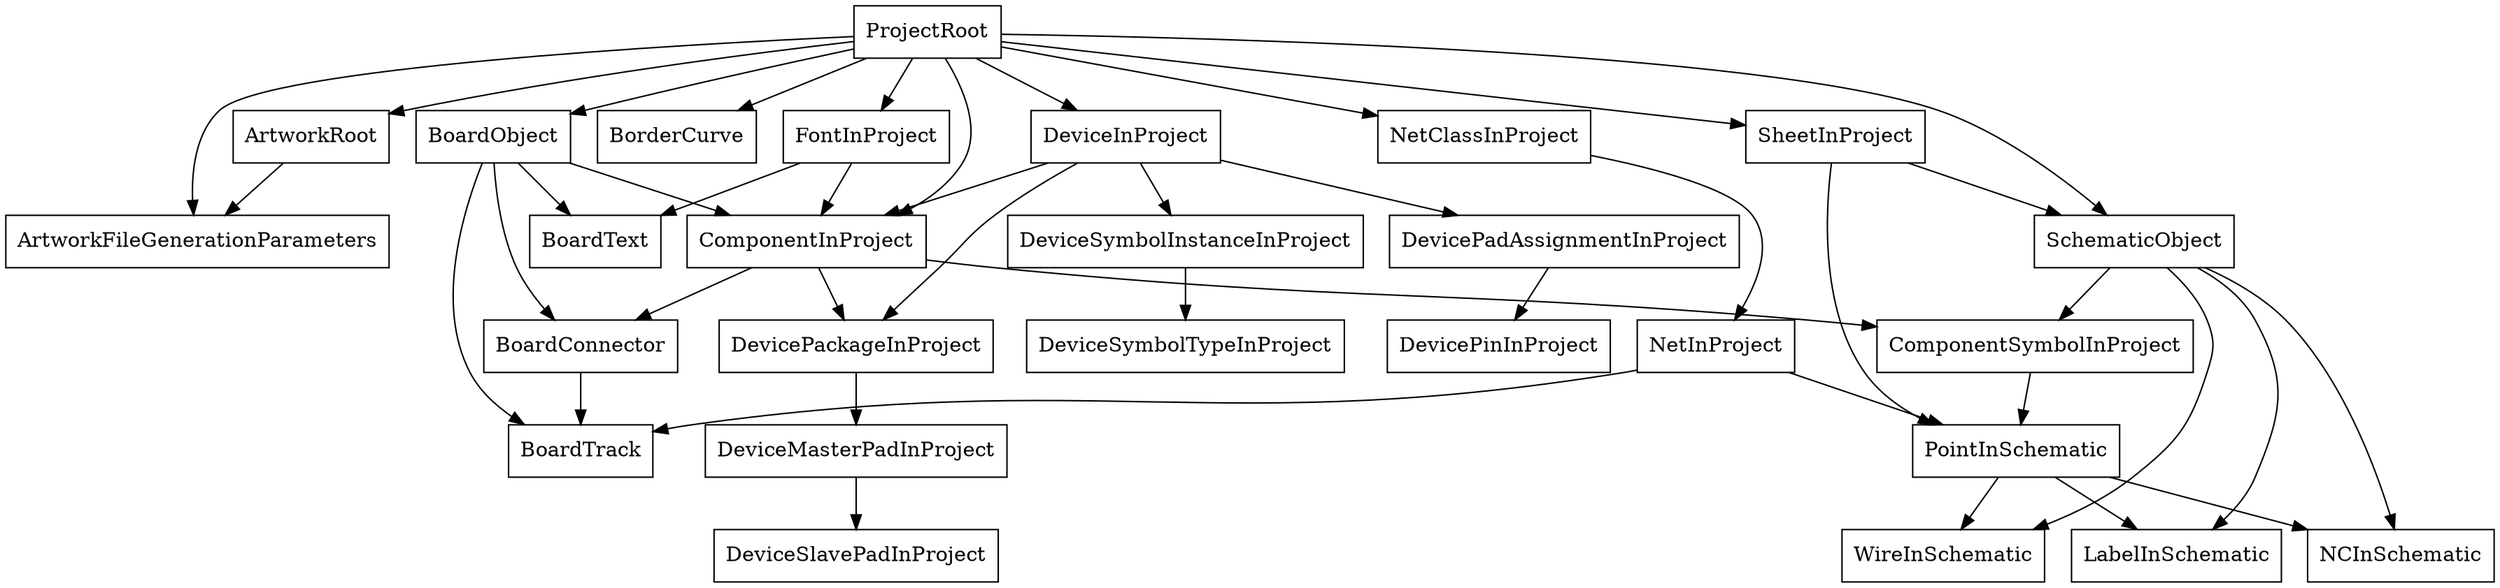 digraph G {
  "ProjectRoot" [shape=rectangle] ;
  "ProjectRoot" -> "ArtworkFileGenerationParameters" ;
  "ProjectRoot" -> "ArtworkRoot" ;
  "ProjectRoot" -> "BoardObject" ;
  "ProjectRoot" -> "BorderCurve" ;
  "ProjectRoot" -> "ComponentInProject" ;
  "ProjectRoot" -> "DeviceInProject" ;
  "ProjectRoot" -> "FontInProject" ;
  "ProjectRoot" -> "NetClassInProject" ;
  "ProjectRoot" -> "SheetInProject" ;
  "ProjectRoot" -> "SchematicObject" ;
  "ArtworkFileGenerationParameters" [shape=rectangle] ;
  "ArtworkRoot" [shape=rectangle] ;
  "ArtworkRoot" -> "ArtworkFileGenerationParameters" ;
  "BoardObject" [shape=rectangle] ;
  "BoardObject" -> "ComponentInProject" ;
  "BoardObject" -> "BoardTrack" ;
  "BoardObject" -> "BoardText" ;
  "BoardObject" -> "BoardConnector" ;
  "BorderCurve" [shape=rectangle] ;
  "ComponentInProject" [shape=rectangle] ;
  "ComponentInProject" -> "DevicePackageInProject" ;
  "ComponentInProject" -> "BoardConnector" ;
  "ComponentInProject" -> "ComponentSymbolInProject" ;
  "DeviceInProject" [shape=rectangle] ;
  "DeviceInProject" -> "ComponentInProject" ;
  "DeviceInProject" -> "DevicePackageInProject" ;
  "DeviceInProject" -> "DevicePadAssignmentInProject" ;
  "DeviceInProject" -> "DeviceSymbolInstanceInProject" ;
  "FontInProject" [shape=rectangle] ;
  "FontInProject" -> "ComponentInProject" ;
  "FontInProject" -> "BoardText" ;
  "NetClassInProject" [shape=rectangle] ;
  "NetClassInProject" -> "NetInProject" ;
  "SheetInProject" [shape=rectangle] ;
  "SheetInProject" -> "SchematicObject" ;
  "SheetInProject" -> "PointInSchematic" ;
  "SchematicObject" [shape=rectangle] ;
  "SchematicObject" -> "LabelInSchematic" ;
  "SchematicObject" -> "NCInSchematic" ;
  "SchematicObject" -> "WireInSchematic" ;
  "SchematicObject" -> "ComponentSymbolInProject" ;
  "PointInSchematic" [shape=rectangle] ;
  "PointInSchematic" -> "LabelInSchematic" ;
  "PointInSchematic" -> "NCInSchematic" ;
  "PointInSchematic" -> "WireInSchematic" ;
  "LabelInSchematic" [shape=rectangle] ;
  "NCInSchematic" [shape=rectangle] ;
  "WireInSchematic" [shape=rectangle] ;
  "NetInProject" [shape=rectangle] ;
  "NetInProject" -> "PointInSchematic" ;
  "NetInProject" -> "BoardTrack" ;
  "BoardTrack" [shape=rectangle] ;
  "BoardText" [shape=rectangle] ;
  "DevicePackageInProject" [shape=rectangle] ;
  "DevicePackageInProject" -> "DeviceMasterPadInProject" ;
  "DevicePadAssignmentInProject" [shape=rectangle] ;
  "DevicePadAssignmentInProject" -> "DevicePinInProject" ;
  "DeviceSymbolInstanceInProject" [shape=rectangle] ;
  "DeviceSymbolInstanceInProject" -> "DeviceSymbolTypeInProject" ;
  "DeviceSymbolTypeInProject" [shape=rectangle] ;
  "DevicePinInProject" [shape=rectangle] ;
  "DeviceMasterPadInProject" [shape=rectangle] ;
  "DeviceMasterPadInProject" -> "DeviceSlavePadInProject" ;
  "DeviceSlavePadInProject" [shape=rectangle] ;
  "BoardConnector" [shape=rectangle] ;
  "BoardConnector" -> "BoardTrack" ;
  "ComponentSymbolInProject" [shape=rectangle] ;
  "ComponentSymbolInProject" -> "PointInSchematic" ;
}
